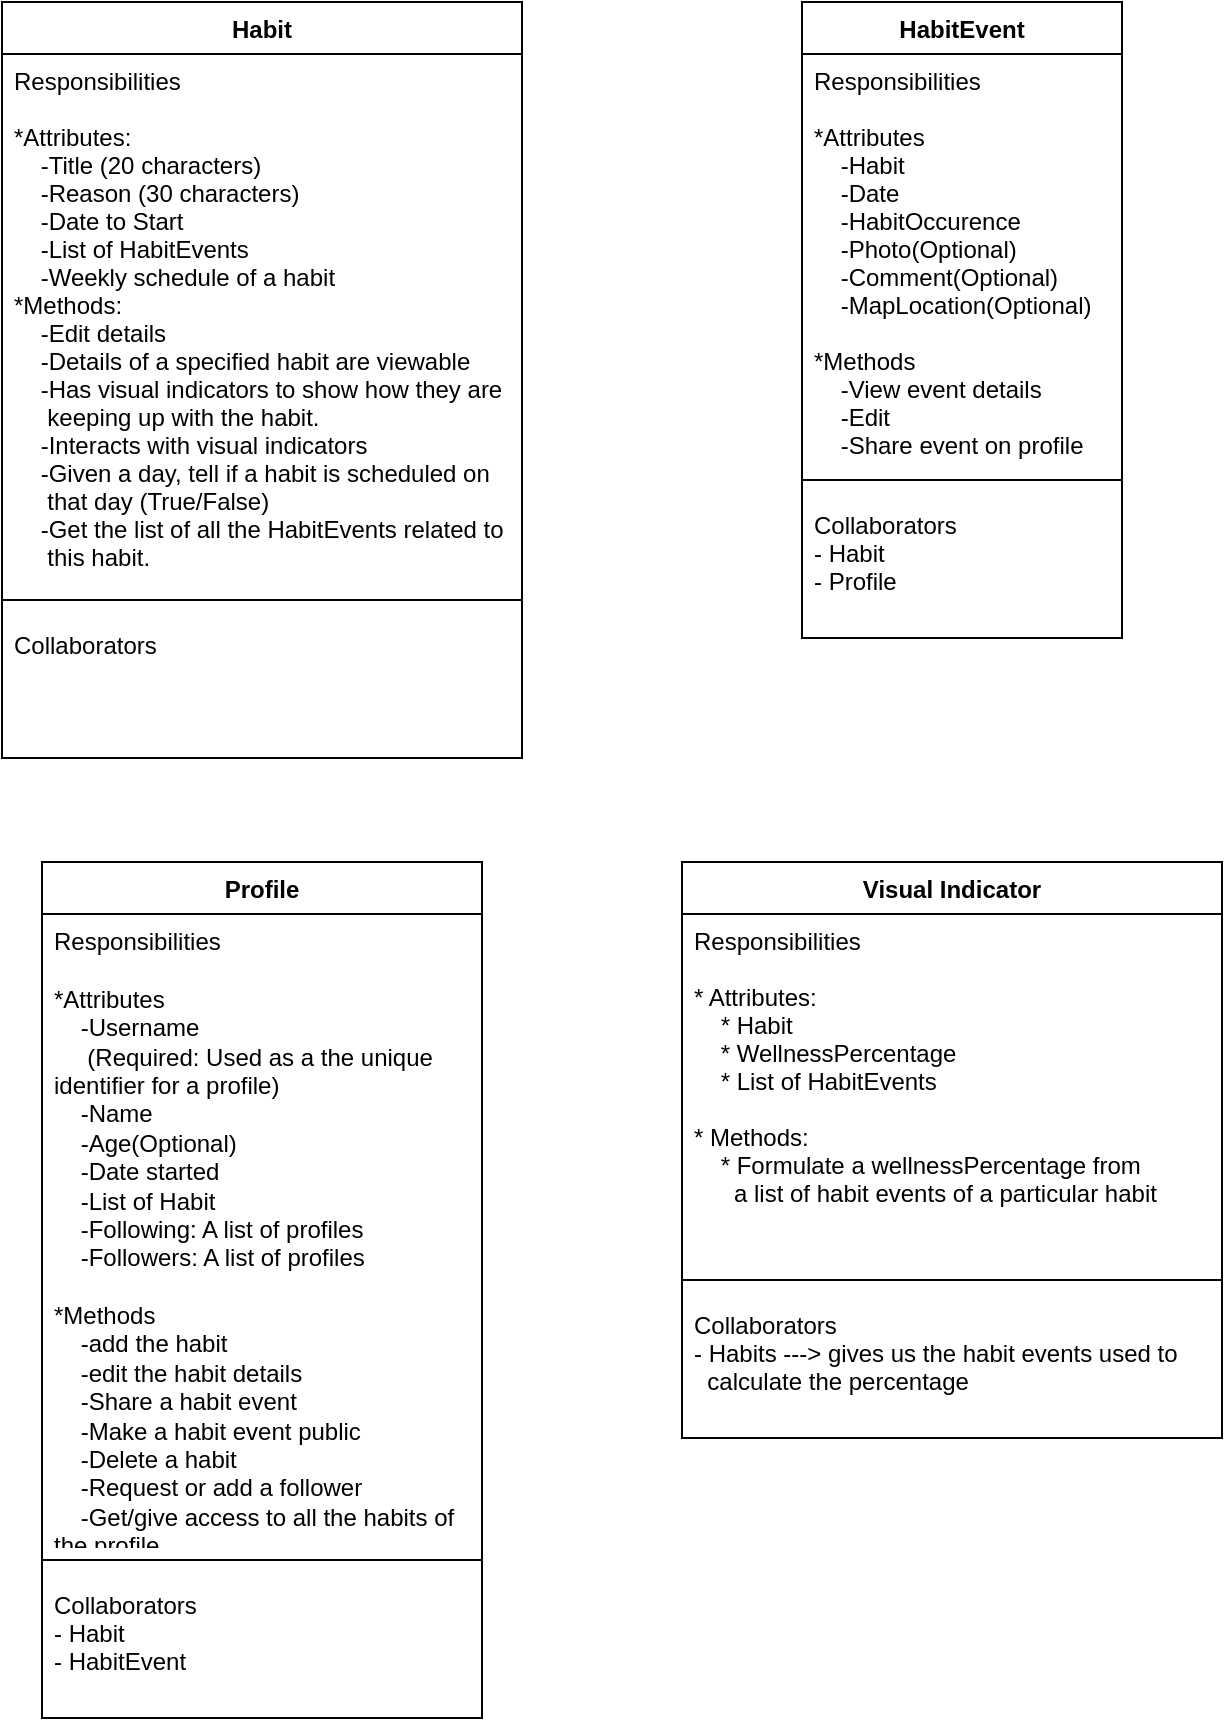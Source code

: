 <mxfile version="15.5.2" type="github">
  <diagram id="C5RBs43oDa-KdzZeNtuy" name="Page-1">
    <mxGraphModel dx="1038" dy="555" grid="1" gridSize="10" guides="1" tooltips="1" connect="1" arrows="1" fold="1" page="1" pageScale="1" pageWidth="827" pageHeight="1169" math="0" shadow="0">
      <root>
        <mxCell id="WIyWlLk6GJQsqaUBKTNV-0" />
        <mxCell id="WIyWlLk6GJQsqaUBKTNV-1" parent="WIyWlLk6GJQsqaUBKTNV-0" />
        <mxCell id="Yk_99B-b_8awWAHzNRga-0" value="Habit" style="swimlane;fontStyle=1;align=center;verticalAlign=top;childLayout=stackLayout;horizontal=1;startSize=26;horizontalStack=0;resizeParent=1;resizeParentMax=0;resizeLast=0;collapsible=1;marginBottom=0;" parent="WIyWlLk6GJQsqaUBKTNV-1" vertex="1">
          <mxGeometry x="120" y="40" width="260" height="378" as="geometry" />
        </mxCell>
        <mxCell id="Yk_99B-b_8awWAHzNRga-1" value="Responsibilities&#xa;&#xa;*Attributes:&#xa;    -Title (20 characters)&#xa;    -Reason (30 characters)&#xa;    -Date to Start&#xa;    -List of HabitEvents&#xa;    -Weekly schedule of a habit&#xa;*Methods:&#xa;    -Edit details&#xa;    -Details of a specified habit are viewable&#xa;    -Has visual indicators to show how they are&#xa;     keeping up with the habit.&#xa;    -Interacts with visual indicators&#xa;    -Given a day, tell if a habit is scheduled on &#xa;     that day (True/False)&#xa;    -Get the list of all the HabitEvents related to &#xa;     this habit." style="text;strokeColor=none;fillColor=none;align=left;verticalAlign=top;spacingLeft=4;spacingRight=4;overflow=hidden;rotatable=0;points=[[0,0.5],[1,0.5]];portConstraint=eastwest;" parent="Yk_99B-b_8awWAHzNRga-0" vertex="1">
          <mxGeometry y="26" width="260" height="264" as="geometry" />
        </mxCell>
        <mxCell id="Yk_99B-b_8awWAHzNRga-2" value="" style="line;strokeWidth=1;fillColor=none;align=left;verticalAlign=middle;spacingTop=-1;spacingLeft=3;spacingRight=3;rotatable=0;labelPosition=right;points=[];portConstraint=eastwest;" parent="Yk_99B-b_8awWAHzNRga-0" vertex="1">
          <mxGeometry y="290" width="260" height="18" as="geometry" />
        </mxCell>
        <mxCell id="Yk_99B-b_8awWAHzNRga-3" value="Collaborators" style="text;strokeColor=none;fillColor=none;align=left;verticalAlign=top;spacingLeft=4;spacingRight=4;overflow=hidden;rotatable=0;points=[[0,0.5],[1,0.5]];portConstraint=eastwest;" parent="Yk_99B-b_8awWAHzNRga-0" vertex="1">
          <mxGeometry y="308" width="260" height="70" as="geometry" />
        </mxCell>
        <mxCell id="Yk_99B-b_8awWAHzNRga-29" value="HabitEvent" style="swimlane;fontStyle=1;align=center;verticalAlign=top;childLayout=stackLayout;horizontal=1;startSize=26;horizontalStack=0;resizeParent=1;resizeParentMax=0;resizeLast=0;collapsible=1;marginBottom=0;" parent="WIyWlLk6GJQsqaUBKTNV-1" vertex="1">
          <mxGeometry x="520" y="40" width="160" height="318" as="geometry" />
        </mxCell>
        <mxCell id="Yk_99B-b_8awWAHzNRga-30" value="Responsibilities&#xa;&#xa;*Attributes&#xa;    -Habit&#xa;    -Date&#xa;    -HabitOccurence&#xa;    -Photo(Optional)&#xa;    -Comment(Optional)&#xa;    -MapLocation(Optional)&#xa;&#xa;*Methods&#xa;    -View event details&#xa;    -Edit&#xa;    -Share event on profile&#xa;" style="text;strokeColor=none;fillColor=none;align=left;verticalAlign=top;spacingLeft=4;spacingRight=4;overflow=hidden;rotatable=0;points=[[0,0.5],[1,0.5]];portConstraint=eastwest;" parent="Yk_99B-b_8awWAHzNRga-29" vertex="1">
          <mxGeometry y="26" width="160" height="204" as="geometry" />
        </mxCell>
        <mxCell id="Yk_99B-b_8awWAHzNRga-31" value="" style="line;strokeWidth=1;fillColor=none;align=left;verticalAlign=middle;spacingTop=-1;spacingLeft=3;spacingRight=3;rotatable=0;labelPosition=right;points=[];portConstraint=eastwest;" parent="Yk_99B-b_8awWAHzNRga-29" vertex="1">
          <mxGeometry y="230" width="160" height="18" as="geometry" />
        </mxCell>
        <mxCell id="Yk_99B-b_8awWAHzNRga-32" value="Collaborators&#xa;- Habit&#xa;- Profile" style="text;strokeColor=none;fillColor=none;align=left;verticalAlign=top;spacingLeft=4;spacingRight=4;overflow=hidden;rotatable=0;points=[[0,0.5],[1,0.5]];portConstraint=eastwest;" parent="Yk_99B-b_8awWAHzNRga-29" vertex="1">
          <mxGeometry y="248" width="160" height="70" as="geometry" />
        </mxCell>
        <mxCell id="Yk_99B-b_8awWAHzNRga-33" value="Profile" style="swimlane;fontStyle=1;align=center;verticalAlign=top;childLayout=stackLayout;horizontal=1;startSize=26;horizontalStack=0;resizeParent=1;resizeParentMax=0;resizeLast=0;collapsible=1;marginBottom=0;" parent="WIyWlLk6GJQsqaUBKTNV-1" vertex="1">
          <mxGeometry x="140" y="470" width="220" height="428" as="geometry" />
        </mxCell>
        <mxCell id="Yk_99B-b_8awWAHzNRga-34" value="Responsibilities&#xa;&#xa;*Attributes&#xa;    -Username&#xa;     (Required: Used as a the unique identifier for a profile)&#xa;    -Name&#xa;    -Age(Optional)&#xa;    -Date started&#xa;    -List of Habit&#xa;    -Following: A list of profiles&#xa;    -Followers: A list of profiles&#xa;&#xa;*Methods&#xa;    -add the habit&#xa;    -edit the habit details&#xa;    -Share a habit event &#xa;    -Make a habit event public&#xa;    -Delete a habit&#xa;    -Request or add a follower&#xa;    -Get/give access to all the habits of the profile&#xa;" style="text;strokeColor=none;fillColor=none;align=left;verticalAlign=top;spacingLeft=4;spacingRight=4;overflow=hidden;rotatable=0;points=[[0,0.5],[1,0.5]];portConstraint=eastwest;whiteSpace=wrap;" parent="Yk_99B-b_8awWAHzNRga-33" vertex="1">
          <mxGeometry y="26" width="220" height="314" as="geometry" />
        </mxCell>
        <mxCell id="Yk_99B-b_8awWAHzNRga-35" value="" style="line;strokeWidth=1;fillColor=none;align=left;verticalAlign=middle;spacingTop=-1;spacingLeft=3;spacingRight=3;rotatable=0;labelPosition=right;points=[];portConstraint=eastwest;" parent="Yk_99B-b_8awWAHzNRga-33" vertex="1">
          <mxGeometry y="340" width="220" height="18" as="geometry" />
        </mxCell>
        <mxCell id="Yk_99B-b_8awWAHzNRga-36" value="Collaborators&#xa;- Habit&#xa;- HabitEvent" style="text;strokeColor=none;fillColor=none;align=left;verticalAlign=top;spacingLeft=4;spacingRight=4;overflow=hidden;rotatable=0;points=[[0,0.5],[1,0.5]];portConstraint=eastwest;" parent="Yk_99B-b_8awWAHzNRga-33" vertex="1">
          <mxGeometry y="358" width="220" height="70" as="geometry" />
        </mxCell>
        <mxCell id="Yk_99B-b_8awWAHzNRga-37" value="Visual Indicator" style="swimlane;fontStyle=1;align=center;verticalAlign=top;childLayout=stackLayout;horizontal=1;startSize=26;horizontalStack=0;resizeParent=1;resizeParentMax=0;resizeLast=0;collapsible=1;marginBottom=0;" parent="WIyWlLk6GJQsqaUBKTNV-1" vertex="1">
          <mxGeometry x="460" y="470" width="270" height="288" as="geometry" />
        </mxCell>
        <mxCell id="Yk_99B-b_8awWAHzNRga-38" value="Responsibilities&#xa;&#xa;* Attributes:&#xa;    * Habit&#xa;    * WellnessPercentage&#xa;    * List of HabitEvents&#xa;&#xa;* Methods:&#xa;    * Formulate a wellnessPercentage from &#xa;      a list of habit events of a particular habit&#xa;" style="text;strokeColor=none;fillColor=none;align=left;verticalAlign=top;spacingLeft=4;spacingRight=4;overflow=hidden;rotatable=0;points=[[0,0.5],[1,0.5]];portConstraint=eastwest;" parent="Yk_99B-b_8awWAHzNRga-37" vertex="1">
          <mxGeometry y="26" width="270" height="174" as="geometry" />
        </mxCell>
        <mxCell id="Yk_99B-b_8awWAHzNRga-39" value="" style="line;strokeWidth=1;fillColor=none;align=left;verticalAlign=middle;spacingTop=-1;spacingLeft=3;spacingRight=3;rotatable=0;labelPosition=right;points=[];portConstraint=eastwest;" parent="Yk_99B-b_8awWAHzNRga-37" vertex="1">
          <mxGeometry y="200" width="270" height="18" as="geometry" />
        </mxCell>
        <mxCell id="Yk_99B-b_8awWAHzNRga-40" value="Collaborators&#xa;- Habits ---&gt; gives us the habit events used to &#xa;  calculate the percentage " style="text;strokeColor=none;fillColor=none;align=left;verticalAlign=top;spacingLeft=4;spacingRight=4;overflow=hidden;rotatable=0;points=[[0,0.5],[1,0.5]];portConstraint=eastwest;" parent="Yk_99B-b_8awWAHzNRga-37" vertex="1">
          <mxGeometry y="218" width="270" height="70" as="geometry" />
        </mxCell>
      </root>
    </mxGraphModel>
  </diagram>
</mxfile>
